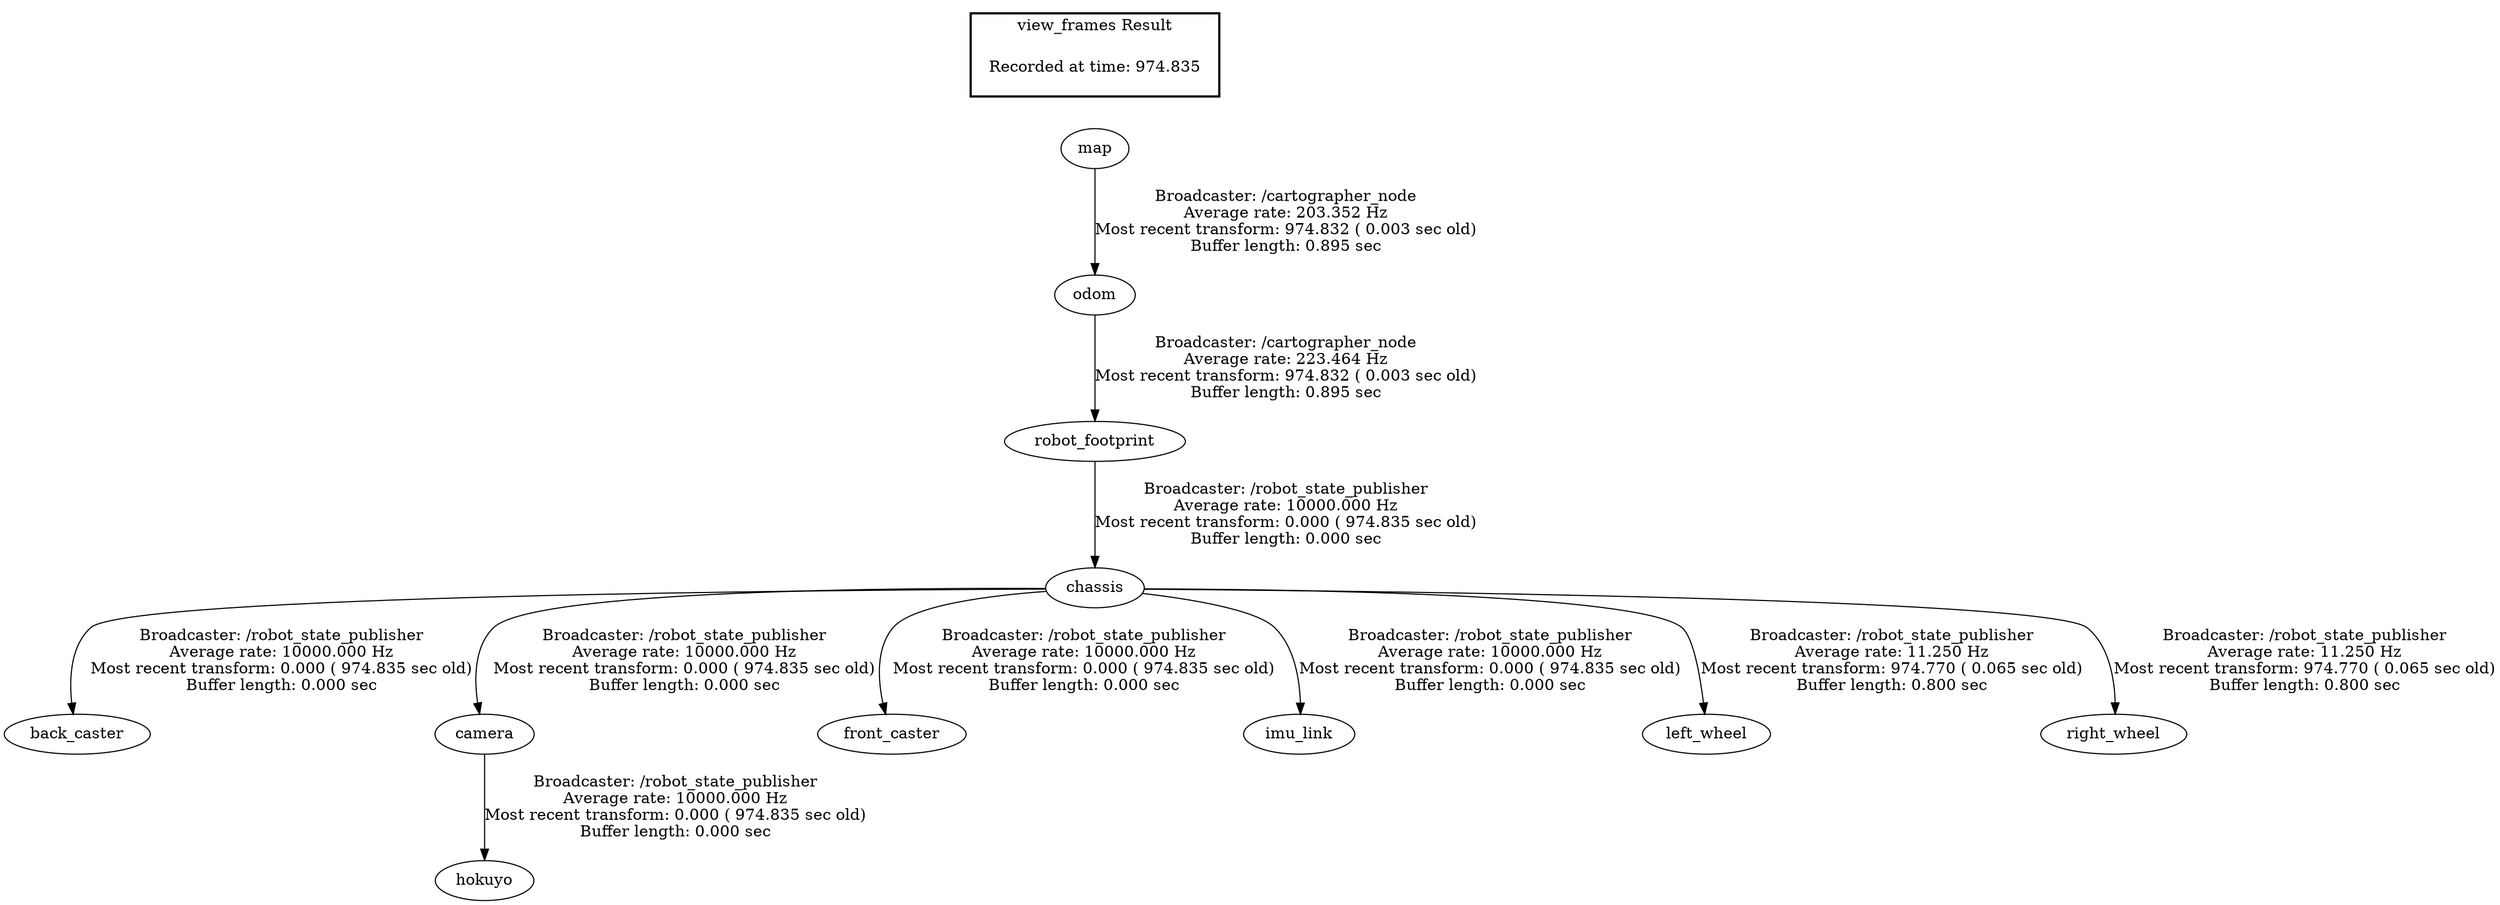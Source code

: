 digraph G {
"chassis" -> "back_caster"[label="Broadcaster: /robot_state_publisher\nAverage rate: 10000.000 Hz\nMost recent transform: 0.000 ( 974.835 sec old)\nBuffer length: 0.000 sec\n"];
"robot_footprint" -> "chassis"[label="Broadcaster: /robot_state_publisher\nAverage rate: 10000.000 Hz\nMost recent transform: 0.000 ( 974.835 sec old)\nBuffer length: 0.000 sec\n"];
"chassis" -> "camera"[label="Broadcaster: /robot_state_publisher\nAverage rate: 10000.000 Hz\nMost recent transform: 0.000 ( 974.835 sec old)\nBuffer length: 0.000 sec\n"];
"chassis" -> "front_caster"[label="Broadcaster: /robot_state_publisher\nAverage rate: 10000.000 Hz\nMost recent transform: 0.000 ( 974.835 sec old)\nBuffer length: 0.000 sec\n"];
"camera" -> "hokuyo"[label="Broadcaster: /robot_state_publisher\nAverage rate: 10000.000 Hz\nMost recent transform: 0.000 ( 974.835 sec old)\nBuffer length: 0.000 sec\n"];
"chassis" -> "imu_link"[label="Broadcaster: /robot_state_publisher\nAverage rate: 10000.000 Hz\nMost recent transform: 0.000 ( 974.835 sec old)\nBuffer length: 0.000 sec\n"];
"odom" -> "robot_footprint"[label="Broadcaster: /cartographer_node\nAverage rate: 223.464 Hz\nMost recent transform: 974.832 ( 0.003 sec old)\nBuffer length: 0.895 sec\n"];
"map" -> "odom"[label="Broadcaster: /cartographer_node\nAverage rate: 203.352 Hz\nMost recent transform: 974.832 ( 0.003 sec old)\nBuffer length: 0.895 sec\n"];
"chassis" -> "left_wheel"[label="Broadcaster: /robot_state_publisher\nAverage rate: 11.250 Hz\nMost recent transform: 974.770 ( 0.065 sec old)\nBuffer length: 0.800 sec\n"];
"chassis" -> "right_wheel"[label="Broadcaster: /robot_state_publisher\nAverage rate: 11.250 Hz\nMost recent transform: 974.770 ( 0.065 sec old)\nBuffer length: 0.800 sec\n"];
edge [style=invis];
 subgraph cluster_legend { style=bold; color=black; label ="view_frames Result";
"Recorded at time: 974.835"[ shape=plaintext ] ;
 }->"map";
}